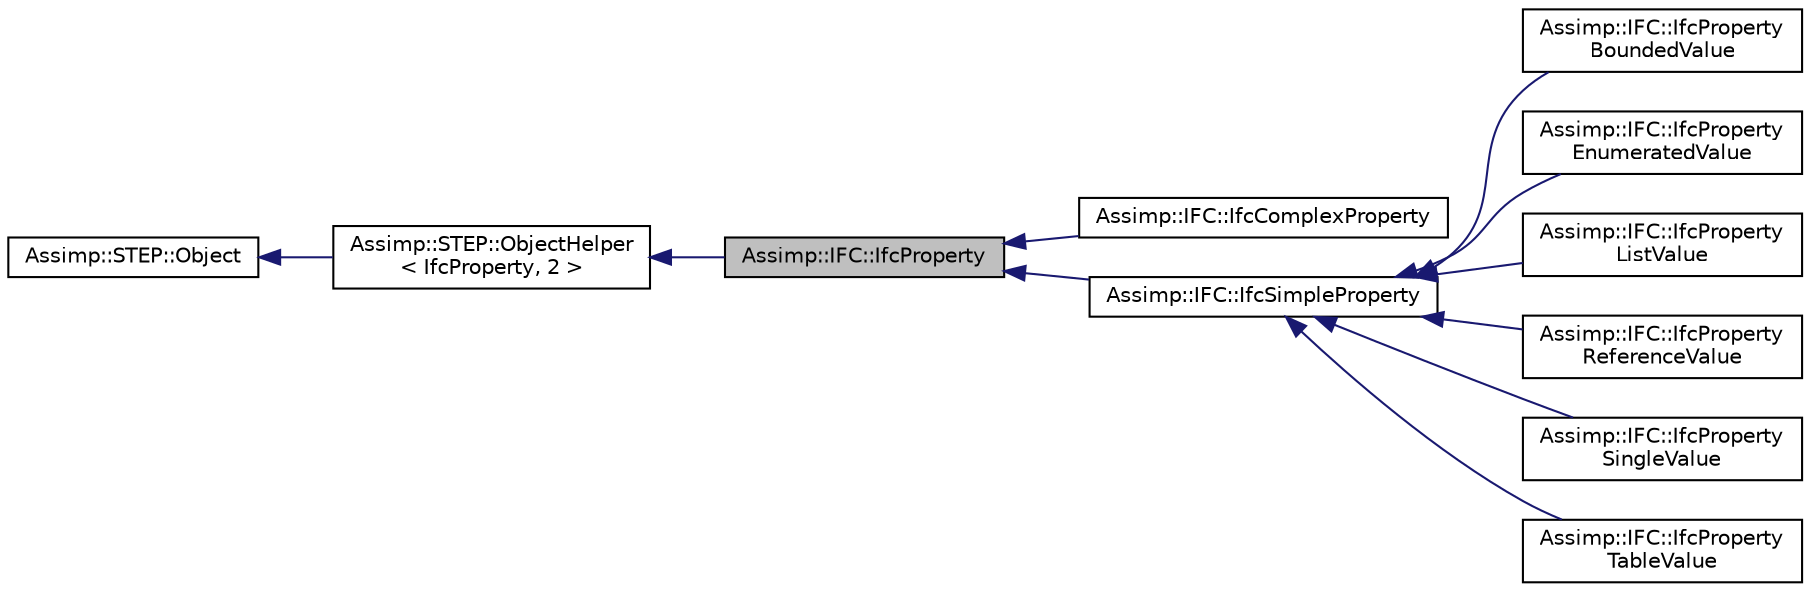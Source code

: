 digraph "Assimp::IFC::IfcProperty"
{
  edge [fontname="Helvetica",fontsize="10",labelfontname="Helvetica",labelfontsize="10"];
  node [fontname="Helvetica",fontsize="10",shape=record];
  rankdir="LR";
  Node1 [label="Assimp::IFC::IfcProperty",height=0.2,width=0.4,color="black", fillcolor="grey75", style="filled", fontcolor="black"];
  Node2 -> Node1 [dir="back",color="midnightblue",fontsize="10",style="solid"];
  Node2 [label="Assimp::STEP::ObjectHelper\l\< IfcProperty, 2 \>",height=0.2,width=0.4,color="black", fillcolor="white", style="filled",URL="$struct_assimp_1_1_s_t_e_p_1_1_object_helper.html"];
  Node3 -> Node2 [dir="back",color="midnightblue",fontsize="10",style="solid"];
  Node3 [label="Assimp::STEP::Object",height=0.2,width=0.4,color="black", fillcolor="white", style="filled",URL="$class_assimp_1_1_s_t_e_p_1_1_object.html"];
  Node1 -> Node4 [dir="back",color="midnightblue",fontsize="10",style="solid"];
  Node4 [label="Assimp::IFC::IfcComplexProperty",height=0.2,width=0.4,color="black", fillcolor="white", style="filled",URL="$struct_assimp_1_1_i_f_c_1_1_ifc_complex_property.html"];
  Node1 -> Node5 [dir="back",color="midnightblue",fontsize="10",style="solid"];
  Node5 [label="Assimp::IFC::IfcSimpleProperty",height=0.2,width=0.4,color="black", fillcolor="white", style="filled",URL="$struct_assimp_1_1_i_f_c_1_1_ifc_simple_property.html"];
  Node5 -> Node6 [dir="back",color="midnightblue",fontsize="10",style="solid"];
  Node6 [label="Assimp::IFC::IfcProperty\lBoundedValue",height=0.2,width=0.4,color="black", fillcolor="white", style="filled",URL="$struct_assimp_1_1_i_f_c_1_1_ifc_property_bounded_value.html"];
  Node5 -> Node7 [dir="back",color="midnightblue",fontsize="10",style="solid"];
  Node7 [label="Assimp::IFC::IfcProperty\lEnumeratedValue",height=0.2,width=0.4,color="black", fillcolor="white", style="filled",URL="$struct_assimp_1_1_i_f_c_1_1_ifc_property_enumerated_value.html"];
  Node5 -> Node8 [dir="back",color="midnightblue",fontsize="10",style="solid"];
  Node8 [label="Assimp::IFC::IfcProperty\lListValue",height=0.2,width=0.4,color="black", fillcolor="white", style="filled",URL="$struct_assimp_1_1_i_f_c_1_1_ifc_property_list_value.html"];
  Node5 -> Node9 [dir="back",color="midnightblue",fontsize="10",style="solid"];
  Node9 [label="Assimp::IFC::IfcProperty\lReferenceValue",height=0.2,width=0.4,color="black", fillcolor="white", style="filled",URL="$struct_assimp_1_1_i_f_c_1_1_ifc_property_reference_value.html"];
  Node5 -> Node10 [dir="back",color="midnightblue",fontsize="10",style="solid"];
  Node10 [label="Assimp::IFC::IfcProperty\lSingleValue",height=0.2,width=0.4,color="black", fillcolor="white", style="filled",URL="$struct_assimp_1_1_i_f_c_1_1_ifc_property_single_value.html"];
  Node5 -> Node11 [dir="back",color="midnightblue",fontsize="10",style="solid"];
  Node11 [label="Assimp::IFC::IfcProperty\lTableValue",height=0.2,width=0.4,color="black", fillcolor="white", style="filled",URL="$struct_assimp_1_1_i_f_c_1_1_ifc_property_table_value.html"];
}
